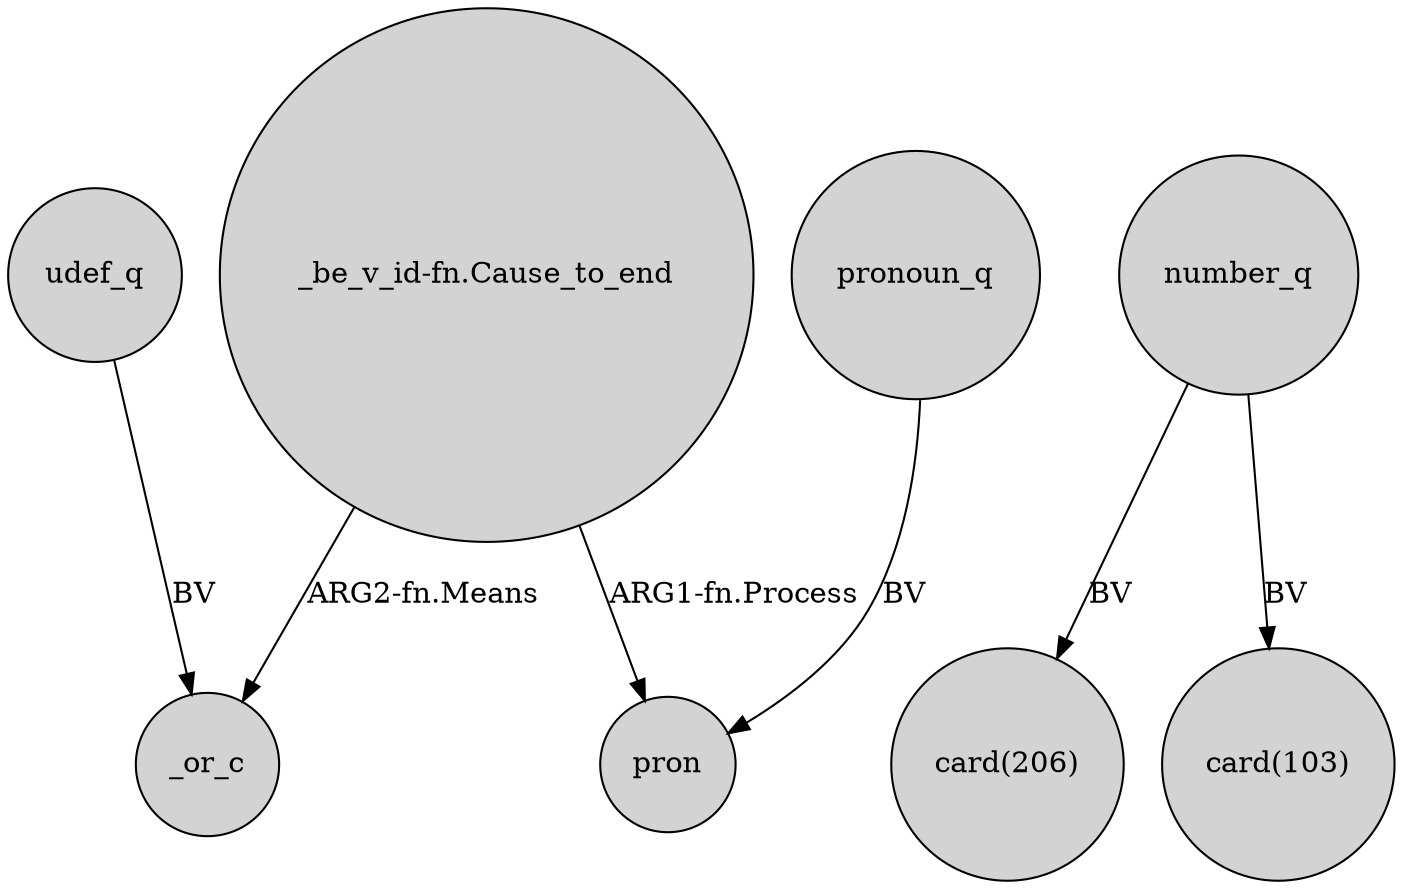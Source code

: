 digraph {
	node [shape=circle style=filled]
	"_be_v_id-fn.Cause_to_end" -> _or_c [label="ARG2-fn.Means"]
	number_q -> "card(206)" [label=BV]
	number_q -> "card(103)" [label=BV]
	udef_q -> _or_c [label=BV]
	pronoun_q -> pron [label=BV]
	"_be_v_id-fn.Cause_to_end" -> pron [label="ARG1-fn.Process"]
}
